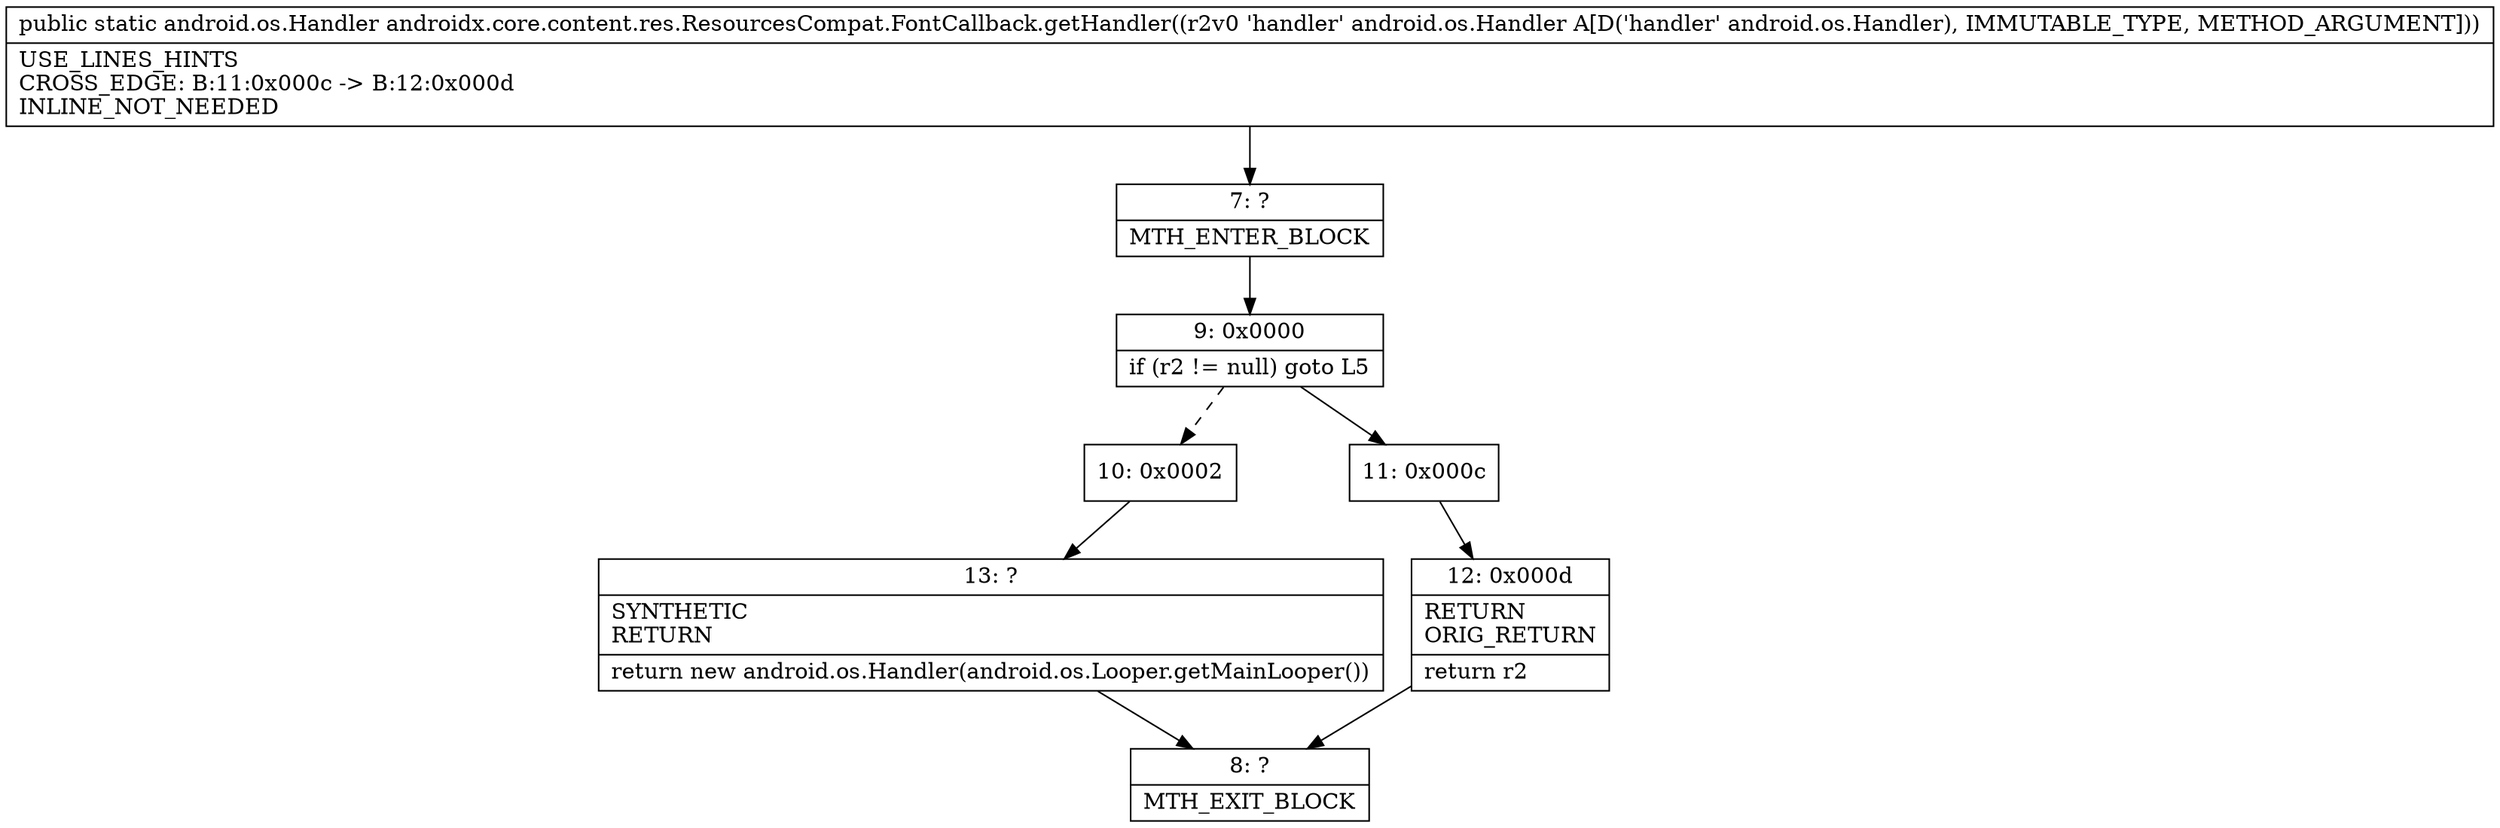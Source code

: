 digraph "CFG forandroidx.core.content.res.ResourcesCompat.FontCallback.getHandler(Landroid\/os\/Handler;)Landroid\/os\/Handler;" {
Node_7 [shape=record,label="{7\:\ ?|MTH_ENTER_BLOCK\l}"];
Node_9 [shape=record,label="{9\:\ 0x0000|if (r2 != null) goto L5\l}"];
Node_10 [shape=record,label="{10\:\ 0x0002}"];
Node_13 [shape=record,label="{13\:\ ?|SYNTHETIC\lRETURN\l|return new android.os.Handler(android.os.Looper.getMainLooper())\l}"];
Node_8 [shape=record,label="{8\:\ ?|MTH_EXIT_BLOCK\l}"];
Node_11 [shape=record,label="{11\:\ 0x000c}"];
Node_12 [shape=record,label="{12\:\ 0x000d|RETURN\lORIG_RETURN\l|return r2\l}"];
MethodNode[shape=record,label="{public static android.os.Handler androidx.core.content.res.ResourcesCompat.FontCallback.getHandler((r2v0 'handler' android.os.Handler A[D('handler' android.os.Handler), IMMUTABLE_TYPE, METHOD_ARGUMENT]))  | USE_LINES_HINTS\lCROSS_EDGE: B:11:0x000c \-\> B:12:0x000d\lINLINE_NOT_NEEDED\l}"];
MethodNode -> Node_7;Node_7 -> Node_9;
Node_9 -> Node_10[style=dashed];
Node_9 -> Node_11;
Node_10 -> Node_13;
Node_13 -> Node_8;
Node_11 -> Node_12;
Node_12 -> Node_8;
}

